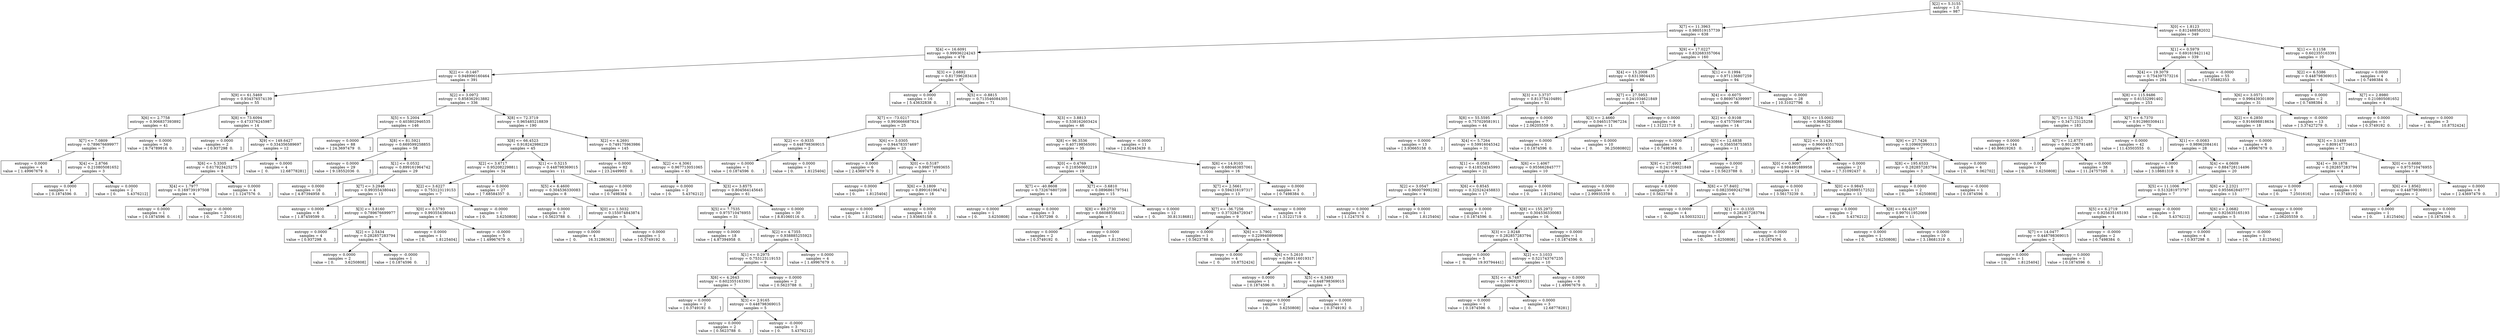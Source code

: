 digraph Tree {
0 [label="X[2] <= 5.3155\nentropy = 1.0\nsamples = 987", shape="box"] ;
1 [label="X[7] <= 11.3963\nentropy = 0.980519157739\nsamples = 638", shape="box"] ;
0 -> 1 ;
2 [label="X[4] <= 16.6091\nentropy = 0.99936224243\nsamples = 478", shape="box"] ;
1 -> 2 ;
3 [label="X[2] <= -0.1467\nentropy = 0.948990160464\nsamples = 391", shape="box"] ;
2 -> 3 ;
4 [label="X[9] <= 61.5469\nentropy = 0.934376574139\nsamples = 55", shape="box"] ;
3 -> 4 ;
5 [label="X[6] <= 2.7758\nentropy = 0.906837393892\nsamples = 41", shape="box"] ;
4 -> 5 ;
6 [label="X[7] <= 7.0809\nentropy = 0.789676699977\nsamples = 7", shape="box"] ;
5 -> 6 ;
7 [label="entropy = 0.0000\nsamples = 4\nvalue = [ 1.49967679  0.        ]", shape="box"] ;
6 -> 7 ;
8 [label="X[4] <= 2.8766\nentropy = 0.210805081652\nsamples = 3", shape="box"] ;
6 -> 8 ;
9 [label="entropy = 0.0000\nsamples = 1\nvalue = [ 0.1874596  0.       ]", shape="box"] ;
8 -> 9 ;
10 [label="entropy = 0.0000\nsamples = 2\nvalue = [ 0.         5.4376212]", shape="box"] ;
8 -> 10 ;
11 [label="entropy = 0.0000\nsamples = 34\nvalue = [ 9.74789916  0.        ]", shape="box"] ;
5 -> 11 ;
12 [label="X[8] <= 73.6094\nentropy = 0.473376245987\nsamples = 14", shape="box"] ;
4 -> 12 ;
13 [label="entropy = 0.0000\nsamples = 2\nvalue = [ 0.937298  0.      ]", shape="box"] ;
12 -> 13 ;
14 [label="X[9] <= 149.6427\nentropy = 0.334356589697\nsamples = 12", shape="box"] ;
12 -> 14 ;
15 [label="X[6] <= 5.3305\nentropy = 0.617923425275\nsamples = 8", shape="box"] ;
14 -> 15 ;
16 [label="X[4] <= 1.7977\nentropy = 0.169739197508\nsamples = 4", shape="box"] ;
15 -> 16 ;
17 [label="entropy = 0.0000\nsamples = 1\nvalue = [ 0.1874596  0.       ]", shape="box"] ;
16 -> 17 ;
18 [label="entropy = -0.0000\nsamples = 3\nvalue = [ 0.         7.2501616]", shape="box"] ;
16 -> 18 ;
19 [label="entropy = 0.0000\nsamples = 4\nvalue = [ 1.1247576  0.       ]", shape="box"] ;
15 -> 19 ;
20 [label="entropy = 0.0000\nsamples = 4\nvalue = [  0.          12.68778281]", shape="box"] ;
14 -> 20 ;
21 [label="X[2] <= 3.0972\nentropy = 0.858362913882\nsamples = 336", shape="box"] ;
3 -> 21 ;
22 [label="X[5] <= 5.2004\nentropy = 0.403802946535\nsamples = 146", shape="box"] ;
21 -> 22 ;
23 [label="entropy = 0.0000\nsamples = 88\nvalue = [ 24.3697479   0.       ]", shape="box"] ;
22 -> 23 ;
24 [label="X[8] <= 81.5921\nentropy = 0.669599258855\nsamples = 58", shape="box"] ;
22 -> 24 ;
25 [label="entropy = 0.0000\nsamples = 29\nvalue = [ 9.18552036  0.        ]", shape="box"] ;
24 -> 25 ;
26 [label="X[1] <= 0.0532\nentropy = 0.899161964742\nsamples = 29", shape="box"] ;
24 -> 26 ;
27 [label="entropy = 0.0000\nsamples = 16\nvalue = [ 4.87394958  0.        ]", shape="box"] ;
26 -> 27 ;
28 [label="X[7] <= 3.2946\nentropy = 0.993554380443\nsamples = 13", shape="box"] ;
26 -> 28 ;
29 [label="entropy = 0.0000\nsamples = 6\nvalue = [ 1.87459599  0.        ]", shape="box"] ;
28 -> 29 ;
30 [label="X[3] <= 3.8160\nentropy = 0.789676699977\nsamples = 7", shape="box"] ;
28 -> 30 ;
31 [label="entropy = 0.0000\nsamples = 4\nvalue = [ 0.937298  0.      ]", shape="box"] ;
30 -> 31 ;
32 [label="X[2] <= 2.5434\nentropy = 0.282857283794\nsamples = 3", shape="box"] ;
30 -> 32 ;
33 [label="entropy = 0.0000\nsamples = 2\nvalue = [ 0.         3.6250808]", shape="box"] ;
32 -> 33 ;
34 [label="entropy = -0.0000\nsamples = 1\nvalue = [ 0.1874596  0.       ]", shape="box"] ;
32 -> 34 ;
35 [label="X[8] <= 72.3719\nentropy = 0.965485218839\nsamples = 190", shape="box"] ;
21 -> 35 ;
36 [label="X[8] <= 66.4523\nentropy = 0.918242986229\nsamples = 45", shape="box"] ;
35 -> 36 ;
37 [label="X[2] <= 3.6717\nentropy = 0.952082298811\nsamples = 34", shape="box"] ;
36 -> 37 ;
38 [label="X[2] <= 3.6227\nentropy = 0.753123119153\nsamples = 7", shape="box"] ;
37 -> 38 ;
39 [label="X[0] <= 0.5793\nentropy = 0.993554380443\nsamples = 6", shape="box"] ;
38 -> 39 ;
40 [label="entropy = 0.0000\nsamples = 1\nvalue = [ 0.         1.8125404]", shape="box"] ;
39 -> 40 ;
41 [label="entropy = -0.0000\nsamples = 5\nvalue = [ 1.49967679  0.        ]", shape="box"] ;
39 -> 41 ;
42 [label="entropy = -0.0000\nsamples = 1\nvalue = [ 0.         3.6250808]", shape="box"] ;
38 -> 42 ;
43 [label="entropy = 0.0000\nsamples = 27\nvalue = [ 7.68584357  0.        ]", shape="box"] ;
37 -> 43 ;
44 [label="X[1] <= 0.5215\nentropy = 0.448798369015\nsamples = 11", shape="box"] ;
36 -> 44 ;
45 [label="X[5] <= 6.4600\nentropy = 0.304536330083\nsamples = 8", shape="box"] ;
44 -> 45 ;
46 [label="entropy = 0.0000\nsamples = 3\nvalue = [ 0.5623788  0.       ]", shape="box"] ;
45 -> 46 ;
47 [label="X[0] <= 1.5032\nentropy = 0.155074843874\nsamples = 5", shape="box"] ;
45 -> 47 ;
48 [label="entropy = 0.0000\nsamples = 4\nvalue = [  0.          16.31286361]", shape="box"] ;
47 -> 48 ;
49 [label="entropy = 0.0000\nsamples = 1\nvalue = [ 0.3749192  0.       ]", shape="box"] ;
47 -> 49 ;
50 [label="entropy = 0.0000\nsamples = 3\nvalue = [ 0.7498384  0.       ]", shape="box"] ;
44 -> 50 ;
51 [label="X[2] <= 4.2691\nentropy = 0.749175963986\nsamples = 145", shape="box"] ;
35 -> 51 ;
52 [label="entropy = 0.0000\nsamples = 82\nvalue = [ 23.2449903   0.       ]", shape="box"] ;
51 -> 52 ;
53 [label="X[2] <= 4.3061\nentropy = 0.967713051065\nsamples = 63", shape="box"] ;
51 -> 53 ;
54 [label="entropy = 0.0000\nsamples = 2\nvalue = [ 0.         5.4376212]", shape="box"] ;
53 -> 54 ;
55 [label="X[3] <= 3.8575\nentropy = 0.804564145645\nsamples = 61", shape="box"] ;
53 -> 55 ;
56 [label="X[5] <= 7.7535\nentropy = 0.975710476955\nsamples = 31", shape="box"] ;
55 -> 56 ;
57 [label="entropy = 0.0000\nsamples = 18\nvalue = [ 4.87394958  0.        ]", shape="box"] ;
56 -> 57 ;
58 [label="X[2] <= 4.7355\nentropy = 0.938885255923\nsamples = 13", shape="box"] ;
56 -> 58 ;
59 [label="X[1] <= 0.2975\nentropy = 0.753123119153\nsamples = 9", shape="box"] ;
58 -> 59 ;
60 [label="X[6] <= 4.2643\nentropy = 0.602355163391\nsamples = 7", shape="box"] ;
59 -> 60 ;
61 [label="entropy = 0.0000\nsamples = 2\nvalue = [ 0.3749192  0.       ]", shape="box"] ;
60 -> 61 ;
62 [label="X[3] <= 2.9165\nentropy = 0.448798369015\nsamples = 5", shape="box"] ;
60 -> 62 ;
63 [label="entropy = 0.0000\nsamples = 2\nvalue = [ 0.5623788  0.       ]", shape="box"] ;
62 -> 63 ;
64 [label="entropy = -0.0000\nsamples = 3\nvalue = [ 0.         5.4376212]", shape="box"] ;
62 -> 64 ;
65 [label="entropy = 0.0000\nsamples = 2\nvalue = [ 0.5623788  0.       ]", shape="box"] ;
59 -> 65 ;
66 [label="entropy = 0.0000\nsamples = 4\nvalue = [ 1.49967679  0.        ]", shape="box"] ;
58 -> 66 ;
67 [label="entropy = 0.0000\nsamples = 30\nvalue = [ 8.81060116  0.        ]", shape="box"] ;
55 -> 67 ;
68 [label="X[3] <= 2.6892\nentropy = 0.817396283418\nsamples = 87", shape="box"] ;
2 -> 68 ;
69 [label="entropy = 0.0000\nsamples = 16\nvalue = [ 5.43632838  0.        ]", shape="box"] ;
68 -> 69 ;
70 [label="X[5] <= -0.8815\nentropy = 0.713546084305\nsamples = 71", shape="box"] ;
68 -> 70 ;
71 [label="X[7] <= -73.0217\nentropy = 0.993666687824\nsamples = 25", shape="box"] ;
70 -> 71 ;
72 [label="X[2] <= -0.9335\nentropy = 0.448798369015\nsamples = 2", shape="box"] ;
71 -> 72 ;
73 [label="entropy = 0.0000\nsamples = 1\nvalue = [ 0.1874596  0.       ]", shape="box"] ;
72 -> 73 ;
74 [label="entropy = 0.0000\nsamples = 1\nvalue = [ 0.         1.8125404]", shape="box"] ;
72 -> 74 ;
75 [label="X[6] <= 3.0305\nentropy = 0.944783574697\nsamples = 23", shape="box"] ;
71 -> 75 ;
76 [label="entropy = 0.0000\nsamples = 6\nvalue = [ 2.43697479  0.        ]", shape="box"] ;
75 -> 76 ;
77 [label="X[0] <= 0.5187\nentropy = 0.998774993655\nsamples = 17", shape="box"] ;
75 -> 77 ;
78 [label="entropy = 0.0000\nsamples = 1\nvalue = [ 0.         1.8125404]", shape="box"] ;
77 -> 78 ;
79 [label="X[6] <= 3.1809\nentropy = 0.899161964742\nsamples = 16", shape="box"] ;
77 -> 79 ;
80 [label="entropy = 0.0000\nsamples = 1\nvalue = [ 0.         1.8125404]", shape="box"] ;
79 -> 80 ;
81 [label="entropy = 0.0000\nsamples = 15\nvalue = [ 3.93665158  0.        ]", shape="box"] ;
79 -> 81 ;
82 [label="X[3] <= 3.8813\nentropy = 0.538162603424\nsamples = 46", shape="box"] ;
70 -> 82 ;
83 [label="X[8] <= 96.3536\nentropy = 0.407198565091\nsamples = 35", shape="box"] ;
82 -> 83 ;
84 [label="X[0] <= 0.4769\nentropy = 0.218560602219\nsamples = 19", shape="box"] ;
83 -> 84 ;
85 [label="X[7] <= -40.8608\nentropy = 0.732676807208\nsamples = 4", shape="box"] ;
84 -> 85 ;
86 [label="entropy = 0.0000\nsamples = 1\nvalue = [ 0.         3.6250808]", shape="box"] ;
85 -> 86 ;
87 [label="entropy = 0.0000\nsamples = 3\nvalue = [ 0.937298  0.      ]", shape="box"] ;
85 -> 87 ;
88 [label="X[7] <= -3.6810\nentropy = 0.0896861797541\nsamples = 15", shape="box"] ;
84 -> 88 ;
89 [label="X[8] <= 89.2730\nentropy = 0.66088556412\nsamples = 3", shape="box"] ;
88 -> 89 ;
90 [label="entropy = 0.0000\nsamples = 2\nvalue = [ 0.3749192  0.       ]", shape="box"] ;
89 -> 90 ;
91 [label="entropy = 0.0000\nsamples = 1\nvalue = [ 0.         1.8125404]", shape="box"] ;
89 -> 91 ;
92 [label="entropy = 0.0000\nsamples = 12\nvalue = [  0.          30.81318681]", shape="box"] ;
88 -> 92 ;
93 [label="X[6] <= 14.9103\nentropy = 0.680463857061\nsamples = 16", shape="box"] ;
83 -> 93 ;
94 [label="X[7] <= 2.5661\nentropy = 0.594316197317\nsamples = 13", shape="box"] ;
93 -> 94 ;
95 [label="X[7] <= -36.7256\nentropy = 0.373284729347\nsamples = 9", shape="box"] ;
94 -> 95 ;
96 [label="entropy = 0.0000\nsamples = 1\nvalue = [ 0.5623788  0.       ]", shape="box"] ;
95 -> 96 ;
97 [label="X[6] <= 3.7902\nentropy = 0.229940899696\nsamples = 8", shape="box"] ;
95 -> 97 ;
98 [label="entropy = 0.0000\nsamples = 4\nvalue = [  0.         10.8752424]", shape="box"] ;
97 -> 98 ;
99 [label="X[6] <= 5.2610\nentropy = 0.569116019317\nsamples = 4", shape="box"] ;
97 -> 99 ;
100 [label="entropy = 0.0000\nsamples = 1\nvalue = [ 0.1874596  0.       ]", shape="box"] ;
99 -> 100 ;
101 [label="X[5] <= 6.3493\nentropy = 0.448798369015\nsamples = 3", shape="box"] ;
99 -> 101 ;
102 [label="entropy = 0.0000\nsamples = 2\nvalue = [ 0.         3.6250808]", shape="box"] ;
101 -> 102 ;
103 [label="entropy = 0.0000\nsamples = 1\nvalue = [ 0.3749192  0.       ]", shape="box"] ;
101 -> 103 ;
104 [label="entropy = 0.0000\nsamples = 4\nvalue = [ 1.31221719  0.        ]", shape="box"] ;
94 -> 104 ;
105 [label="entropy = 0.0000\nsamples = 3\nvalue = [ 0.7498384  0.       ]", shape="box"] ;
93 -> 105 ;
106 [label="entropy = -0.0000\nsamples = 11\nvalue = [ 2.62443439  0.        ]", shape="box"] ;
82 -> 106 ;
107 [label="X[9] <= 17.0227\nentropy = 0.832683357064\nsamples = 160", shape="box"] ;
1 -> 107 ;
108 [label="X[4] <= 15.2008\nentropy = 0.6313804435\nsamples = 66", shape="box"] ;
107 -> 108 ;
109 [label="X[3] <= 3.3737\nentropy = 0.813754104891\nsamples = 51", shape="box"] ;
108 -> 109 ;
110 [label="X[8] <= 55.5595\nentropy = 0.757029581911\nsamples = 44", shape="box"] ;
109 -> 110 ;
111 [label="entropy = 0.0000\nsamples = 13\nvalue = [ 3.93665158  0.        ]", shape="box"] ;
110 -> 111 ;
112 [label="X[4] <= 5.7264\nentropy = 0.59916045342\nsamples = 31", shape="box"] ;
110 -> 112 ;
113 [label="X[1] <= -0.0583\nentropy = 0.418524345993\nsamples = 21", shape="box"] ;
112 -> 113 ;
114 [label="X[2] <= 3.0547\nentropy = 0.960079992382\nsamples = 4", shape="box"] ;
113 -> 114 ;
115 [label="entropy = 0.0000\nsamples = 3\nvalue = [ 1.1247576  0.       ]", shape="box"] ;
114 -> 115 ;
116 [label="entropy = 0.0000\nsamples = 1\nvalue = [ 0.         1.8125404]", shape="box"] ;
114 -> 116 ;
117 [label="X[6] <= 0.8545\nentropy = 0.325242458833\nsamples = 17", shape="box"] ;
113 -> 117 ;
118 [label="entropy = 0.0000\nsamples = 1\nvalue = [ 0.1874596  0.       ]", shape="box"] ;
117 -> 118 ;
119 [label="X[8] <= 155.2972\nentropy = 0.304536330083\nsamples = 16", shape="box"] ;
117 -> 119 ;
120 [label="X[3] <= 2.9248\nentropy = 0.282857283794\nsamples = 15", shape="box"] ;
119 -> 120 ;
121 [label="entropy = 0.0000\nsamples = 5\nvalue = [  0.          19.93794441]", shape="box"] ;
120 -> 121 ;
122 [label="X[2] <= 3.1033\nentropy = 0.521743767235\nsamples = 10", shape="box"] ;
120 -> 122 ;
123 [label="X[5] <= -4.7487\nentropy = 0.109692990313\nsamples = 4", shape="box"] ;
122 -> 123 ;
124 [label="entropy = 0.0000\nsamples = 1\nvalue = [ 0.1874596  0.       ]", shape="box"] ;
123 -> 124 ;
125 [label="entropy = 0.0000\nsamples = 3\nvalue = [  0.          12.68778281]", shape="box"] ;
123 -> 125 ;
126 [label="entropy = 0.0000\nsamples = 6\nvalue = [ 1.49967679  0.        ]", shape="box"] ;
122 -> 126 ;
127 [label="entropy = 0.0000\nsamples = 1\nvalue = [ 0.1874596  0.       ]", shape="box"] ;
119 -> 127 ;
128 [label="X[6] <= 1.4067\nentropy = 0.955662845777\nsamples = 10", shape="box"] ;
112 -> 128 ;
129 [label="entropy = 0.0000\nsamples = 1\nvalue = [ 0.         1.8125404]", shape="box"] ;
128 -> 129 ;
130 [label="entropy = 0.0000\nsamples = 9\nvalue = [ 2.99935359  0.        ]", shape="box"] ;
128 -> 130 ;
131 [label="entropy = 0.0000\nsamples = 7\nvalue = [ 2.06205559  0.        ]", shape="box"] ;
109 -> 131 ;
132 [label="X[7] <= 27.5953\nentropy = 0.241034621849\nsamples = 15", shape="box"] ;
108 -> 132 ;
133 [label="X[3] <= 2.4660\nentropy = 0.0465157967234\nsamples = 11", shape="box"] ;
132 -> 133 ;
134 [label="entropy = 0.0000\nsamples = 1\nvalue = [ 0.1874596  0.       ]", shape="box"] ;
133 -> 134 ;
135 [label="entropy = 0.0000\nsamples = 10\nvalue = [  0.          36.25080802]", shape="box"] ;
133 -> 135 ;
136 [label="entropy = 0.0000\nsamples = 4\nvalue = [ 1.31221719  0.        ]", shape="box"] ;
132 -> 136 ;
137 [label="X[1] <= 0.1994\nentropy = 0.971136807259\nsamples = 94", shape="box"] ;
107 -> 137 ;
138 [label="X[4] <= -0.6075\nentropy = 0.869074399997\nsamples = 66", shape="box"] ;
137 -> 138 ;
139 [label="X[2] <= -0.9108\nentropy = 0.475759607284\nsamples = 14", shape="box"] ;
138 -> 139 ;
140 [label="entropy = 0.0000\nsamples = 3\nvalue = [ 0.7498384  0.       ]", shape="box"] ;
139 -> 140 ;
141 [label="X[5] <= 12.6838\nentropy = 0.356558753853\nsamples = 11", shape="box"] ;
139 -> 141 ;
142 [label="X[9] <= 27.4903\nentropy = 0.241034621849\nsamples = 9", shape="box"] ;
141 -> 142 ;
143 [label="entropy = 0.0000\nsamples = 3\nvalue = [ 0.5623788  0.       ]", shape="box"] ;
142 -> 143 ;
144 [label="X[6] <= 37.8402\nentropy = 0.0823569242798\nsamples = 6", shape="box"] ;
142 -> 144 ;
145 [label="entropy = 0.0000\nsamples = 4\nvalue = [  0.          14.50032321]", shape="box"] ;
144 -> 145 ;
146 [label="X[1] <= -0.1335\nentropy = 0.282857283794\nsamples = 2", shape="box"] ;
144 -> 146 ;
147 [label="entropy = 0.0000\nsamples = 1\nvalue = [ 0.         3.6250808]", shape="box"] ;
146 -> 147 ;
148 [label="entropy = -0.0000\nsamples = 1\nvalue = [ 0.1874596  0.       ]", shape="box"] ;
146 -> 148 ;
149 [label="entropy = 0.0000\nsamples = 2\nvalue = [ 0.5623788  0.       ]", shape="box"] ;
141 -> 149 ;
150 [label="X[5] <= 15.0002\nentropy = 0.96842630866\nsamples = 52", shape="box"] ;
138 -> 150 ;
151 [label="X[2] <= 3.1434\nentropy = 0.966045517025\nsamples = 45", shape="box"] ;
150 -> 151 ;
152 [label="X[0] <= 0.9097\nentropy = 0.984491889958\nsamples = 24", shape="box"] ;
151 -> 152 ;
153 [label="entropy = 0.0000\nsamples = 11\nvalue = [ 3.56173239  0.        ]", shape="box"] ;
152 -> 153 ;
154 [label="X[0] <= 0.9845\nentropy = 0.826985172522\nsamples = 13", shape="box"] ;
152 -> 154 ;
155 [label="entropy = 0.0000\nsamples = 2\nvalue = [ 0.         5.4376212]", shape="box"] ;
154 -> 155 ;
156 [label="X[8] <= 64.4237\nentropy = 0.997011952069\nsamples = 11", shape="box"] ;
154 -> 156 ;
157 [label="entropy = 0.0000\nsamples = 1\nvalue = [ 0.         3.6250808]", shape="box"] ;
156 -> 157 ;
158 [label="entropy = 0.0000\nsamples = 10\nvalue = [ 3.18681319  0.        ]", shape="box"] ;
156 -> 158 ;
159 [label="entropy = 0.0000\nsamples = 21\nvalue = [ 7.31092437  0.        ]", shape="box"] ;
151 -> 159 ;
160 [label="X[9] <= 27.7426\nentropy = 0.109692990313\nsamples = 7", shape="box"] ;
150 -> 160 ;
161 [label="X[8] <= 195.6533\nentropy = 0.282857283794\nsamples = 3", shape="box"] ;
160 -> 161 ;
162 [label="entropy = 0.0000\nsamples = 2\nvalue = [ 0.         3.6250808]", shape="box"] ;
161 -> 162 ;
163 [label="entropy = -0.0000\nsamples = 1\nvalue = [ 0.1874596  0.       ]", shape="box"] ;
161 -> 163 ;
164 [label="entropy = 0.0000\nsamples = 4\nvalue = [ 0.        9.062702]", shape="box"] ;
160 -> 164 ;
165 [label="entropy = -0.0000\nsamples = 28\nvalue = [ 10.31027796   0.        ]", shape="box"] ;
137 -> 165 ;
166 [label="X[0] <= 1.8123\nentropy = 0.812488582032\nsamples = 349", shape="box"] ;
0 -> 166 ;
167 [label="X[1] <= 0.5979\nentropy = 0.691619421142\nsamples = 339", shape="box"] ;
166 -> 167 ;
168 [label="X[4] <= 19.3079\nentropy = 0.754397573216\nsamples = 284", shape="box"] ;
167 -> 168 ;
169 [label="X[8] <= 115.9486\nentropy = 0.61532991402\nsamples = 253", shape="box"] ;
168 -> 169 ;
170 [label="X[7] <= 12.7524\nentropy = 0.347123125258\nsamples = 183", shape="box"] ;
169 -> 170 ;
171 [label="entropy = 0.0000\nsamples = 144\nvalue = [ 40.86619263   0.        ]", shape="box"] ;
170 -> 171 ;
172 [label="X[7] <= 12.8757\nentropy = 0.801206781485\nsamples = 39", shape="box"] ;
170 -> 172 ;
173 [label="entropy = 0.0000\nsamples = 1\nvalue = [ 0.         3.6250808]", shape="box"] ;
172 -> 173 ;
174 [label="entropy = 0.0000\nsamples = 38\nvalue = [ 11.24757595   0.        ]", shape="box"] ;
172 -> 174 ;
175 [label="X[7] <= 6.7370\nentropy = 0.912980308411\nsamples = 70", shape="box"] ;
169 -> 175 ;
176 [label="entropy = 0.0000\nsamples = 42\nvalue = [ 11.43503555   0.        ]", shape="box"] ;
175 -> 176 ;
177 [label="X[1] <= -0.0083\nentropy = 0.98962084161\nsamples = 28", shape="box"] ;
175 -> 177 ;
178 [label="entropy = 0.0000\nsamples = 8\nvalue = [ 3.18681319  0.        ]", shape="box"] ;
177 -> 178 ;
179 [label="X[4] <= 4.0609\nentropy = 0.884728114496\nsamples = 20", shape="box"] ;
177 -> 179 ;
180 [label="X[5] <= 11.1006\nentropy = 0.513281973797\nsamples = 7", shape="box"] ;
179 -> 180 ;
181 [label="X[5] <= 6.2719\nentropy = 0.925635165193\nsamples = 4", shape="box"] ;
180 -> 181 ;
182 [label="X[7] <= 14.0477\nentropy = 0.448798369015\nsamples = 2", shape="box"] ;
181 -> 182 ;
183 [label="entropy = 0.0000\nsamples = 1\nvalue = [ 0.         1.8125404]", shape="box"] ;
182 -> 183 ;
184 [label="entropy = 0.0000\nsamples = 1\nvalue = [ 0.1874596  0.       ]", shape="box"] ;
182 -> 184 ;
185 [label="entropy = -0.0000\nsamples = 2\nvalue = [ 0.7498384  0.       ]", shape="box"] ;
181 -> 185 ;
186 [label="entropy = -0.0000\nsamples = 3\nvalue = [ 0.         5.4376212]", shape="box"] ;
180 -> 186 ;
187 [label="X[6] <= 2.2321\nentropy = 0.955662845777\nsamples = 13", shape="box"] ;
179 -> 187 ;
188 [label="X[6] <= 2.0682\nentropy = 0.925635165193\nsamples = 5", shape="box"] ;
187 -> 188 ;
189 [label="entropy = 0.0000\nsamples = 4\nvalue = [ 0.937298  0.      ]", shape="box"] ;
188 -> 189 ;
190 [label="entropy = -0.0000\nsamples = 1\nvalue = [ 0.         1.8125404]", shape="box"] ;
188 -> 190 ;
191 [label="entropy = 0.0000\nsamples = 8\nvalue = [ 2.06205559  0.        ]", shape="box"] ;
187 -> 191 ;
192 [label="X[6] <= 3.0571\nentropy = 0.996439301809\nsamples = 31", shape="box"] ;
168 -> 192 ;
193 [label="X[2] <= 6.2850\nentropy = 0.916698818634\nsamples = 18", shape="box"] ;
192 -> 193 ;
194 [label="entropy = 0.0000\nsamples = 6\nvalue = [ 1.49967679  0.        ]", shape="box"] ;
193 -> 194 ;
195 [label="X[3] <= 3.1489\nentropy = 0.809147734613\nsamples = 12", shape="box"] ;
193 -> 195 ;
196 [label="X[4] <= 39.1878\nentropy = 0.282857283794\nsamples = 4", shape="box"] ;
195 -> 196 ;
197 [label="entropy = 0.0000\nsamples = 3\nvalue = [ 0.         7.2501616]", shape="box"] ;
196 -> 197 ;
198 [label="entropy = 0.0000\nsamples = 1\nvalue = [ 0.3749192  0.       ]", shape="box"] ;
196 -> 198 ;
199 [label="X[0] <= 0.6680\nentropy = 0.975710476955\nsamples = 8", shape="box"] ;
195 -> 199 ;
200 [label="X[6] <= 1.8562\nentropy = 0.448798369015\nsamples = 2", shape="box"] ;
199 -> 200 ;
201 [label="entropy = 0.0000\nsamples = 1\nvalue = [ 0.         1.8125404]", shape="box"] ;
200 -> 201 ;
202 [label="entropy = 0.0000\nsamples = 1\nvalue = [ 0.1874596  0.       ]", shape="box"] ;
200 -> 202 ;
203 [label="entropy = 0.0000\nsamples = 6\nvalue = [ 2.43697479  0.        ]", shape="box"] ;
199 -> 203 ;
204 [label="entropy = -0.0000\nsamples = 13\nvalue = [ 3.37427279  0.        ]", shape="box"] ;
192 -> 204 ;
205 [label="entropy = -0.0000\nsamples = 55\nvalue = [ 17.05882353   0.        ]", shape="box"] ;
167 -> 205 ;
206 [label="X[1] <= 0.1158\nentropy = 0.602355163391\nsamples = 10", shape="box"] ;
166 -> 206 ;
207 [label="X[2] <= 6.5386\nentropy = 0.448798369015\nsamples = 6", shape="box"] ;
206 -> 207 ;
208 [label="entropy = 0.0000\nsamples = 2\nvalue = [ 0.7498384  0.       ]", shape="box"] ;
207 -> 208 ;
209 [label="X[7] <= 2.8980\nentropy = 0.210805081652\nsamples = 4", shape="box"] ;
207 -> 209 ;
210 [label="entropy = 0.0000\nsamples = 1\nvalue = [ 0.3749192  0.       ]", shape="box"] ;
209 -> 210 ;
211 [label="entropy = 0.0000\nsamples = 3\nvalue = [  0.         10.8752424]", shape="box"] ;
209 -> 211 ;
212 [label="entropy = 0.0000\nsamples = 4\nvalue = [ 0.7498384  0.       ]", shape="box"] ;
206 -> 212 ;
}